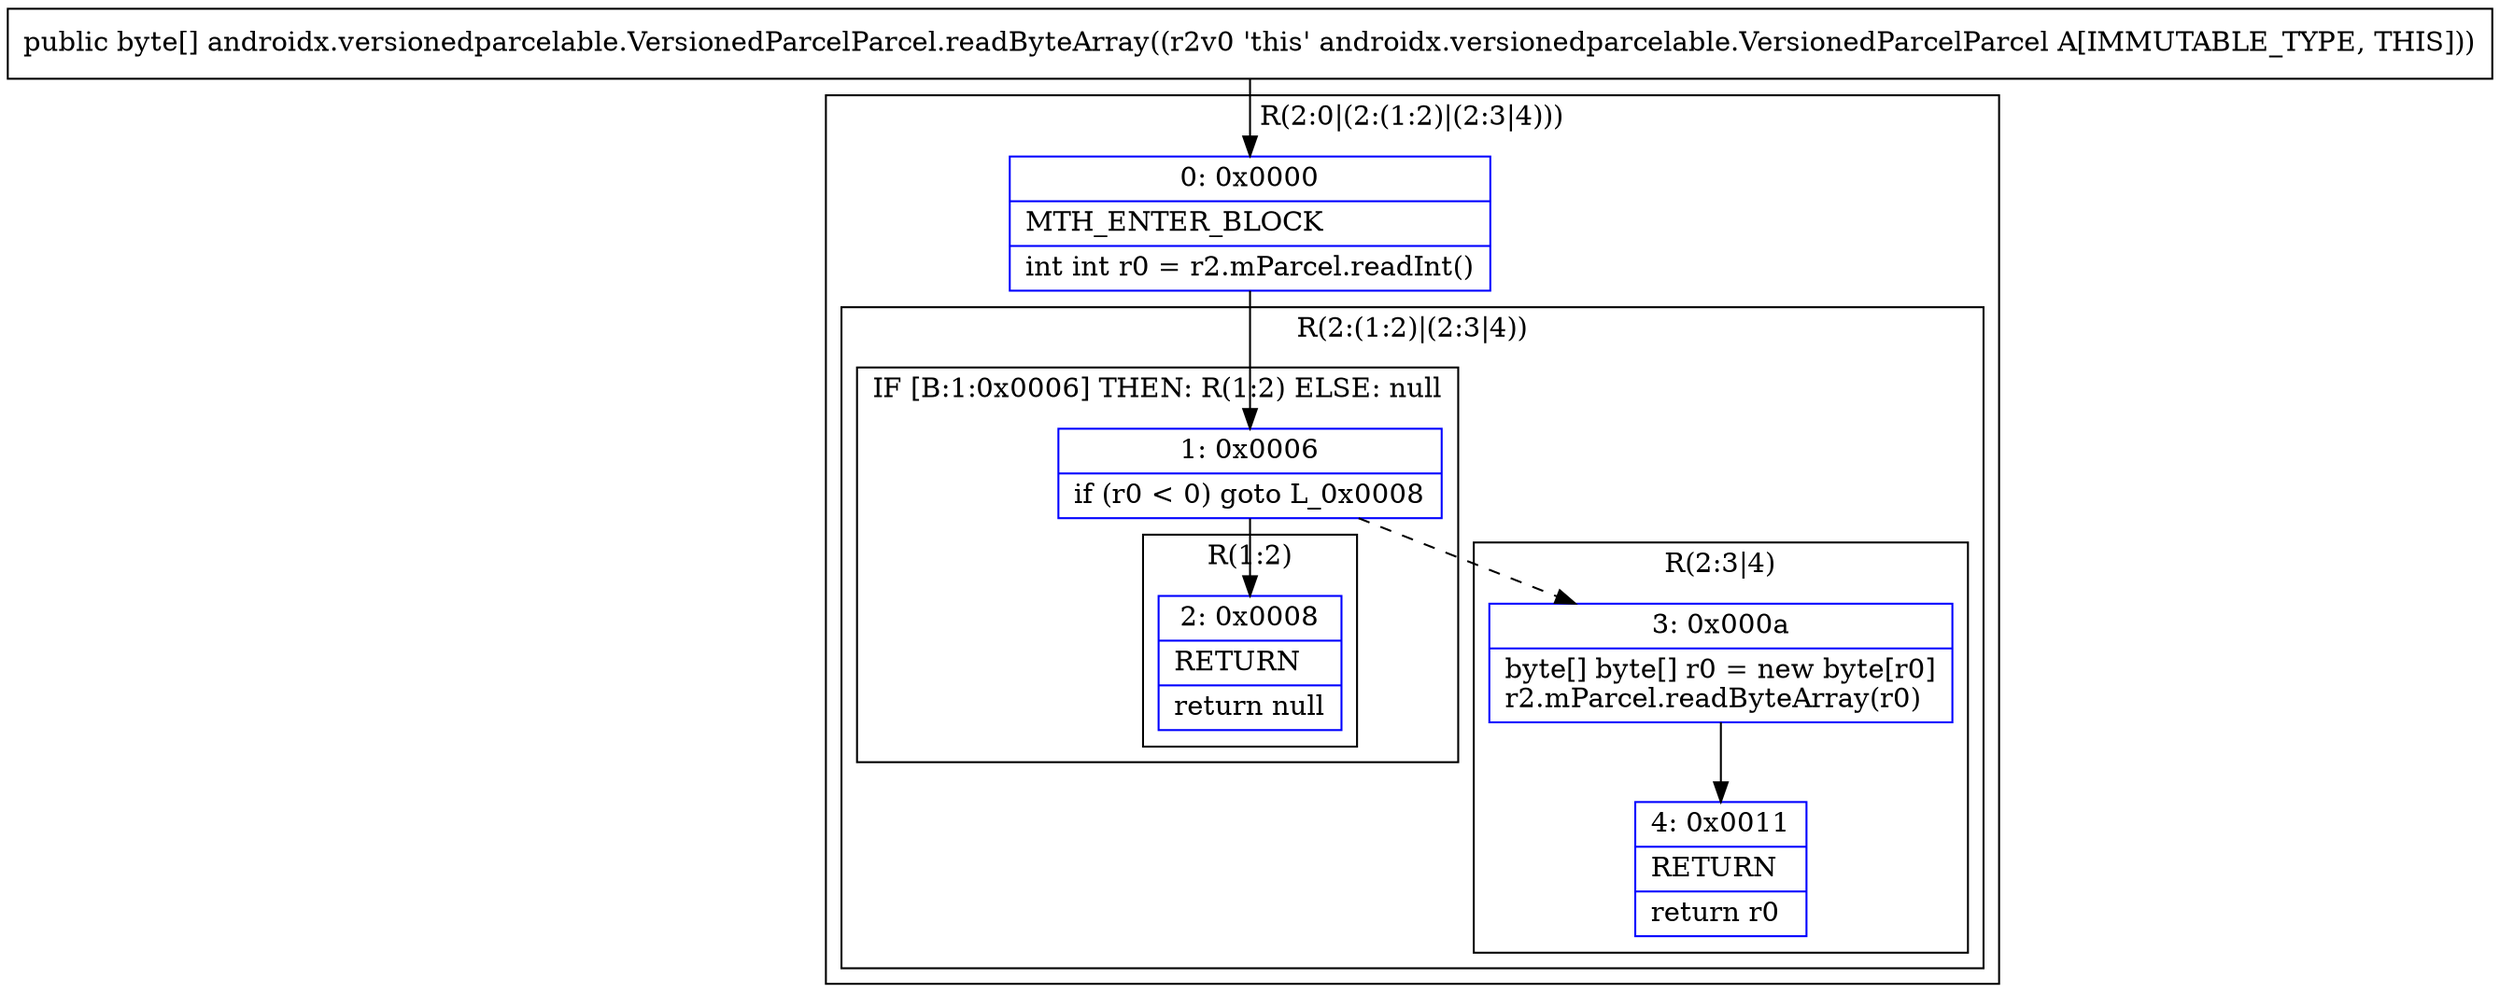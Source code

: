 digraph "CFG forandroidx.versionedparcelable.VersionedParcelParcel.readByteArray()[B" {
subgraph cluster_Region_833592047 {
label = "R(2:0|(2:(1:2)|(2:3|4)))";
node [shape=record,color=blue];
Node_0 [shape=record,label="{0\:\ 0x0000|MTH_ENTER_BLOCK\l|int int r0 = r2.mParcel.readInt()\l}"];
subgraph cluster_Region_1012518339 {
label = "R(2:(1:2)|(2:3|4))";
node [shape=record,color=blue];
subgraph cluster_IfRegion_1880587732 {
label = "IF [B:1:0x0006] THEN: R(1:2) ELSE: null";
node [shape=record,color=blue];
Node_1 [shape=record,label="{1\:\ 0x0006|if (r0 \< 0) goto L_0x0008\l}"];
subgraph cluster_Region_1614612873 {
label = "R(1:2)";
node [shape=record,color=blue];
Node_2 [shape=record,label="{2\:\ 0x0008|RETURN\l|return null\l}"];
}
}
subgraph cluster_Region_659942681 {
label = "R(2:3|4)";
node [shape=record,color=blue];
Node_3 [shape=record,label="{3\:\ 0x000a|byte[] byte[] r0 = new byte[r0]\lr2.mParcel.readByteArray(r0)\l}"];
Node_4 [shape=record,label="{4\:\ 0x0011|RETURN\l|return r0\l}"];
}
}
}
MethodNode[shape=record,label="{public byte[] androidx.versionedparcelable.VersionedParcelParcel.readByteArray((r2v0 'this' androidx.versionedparcelable.VersionedParcelParcel A[IMMUTABLE_TYPE, THIS])) }"];
MethodNode -> Node_0;
Node_0 -> Node_1;
Node_1 -> Node_2;
Node_1 -> Node_3[style=dashed];
Node_3 -> Node_4;
}

